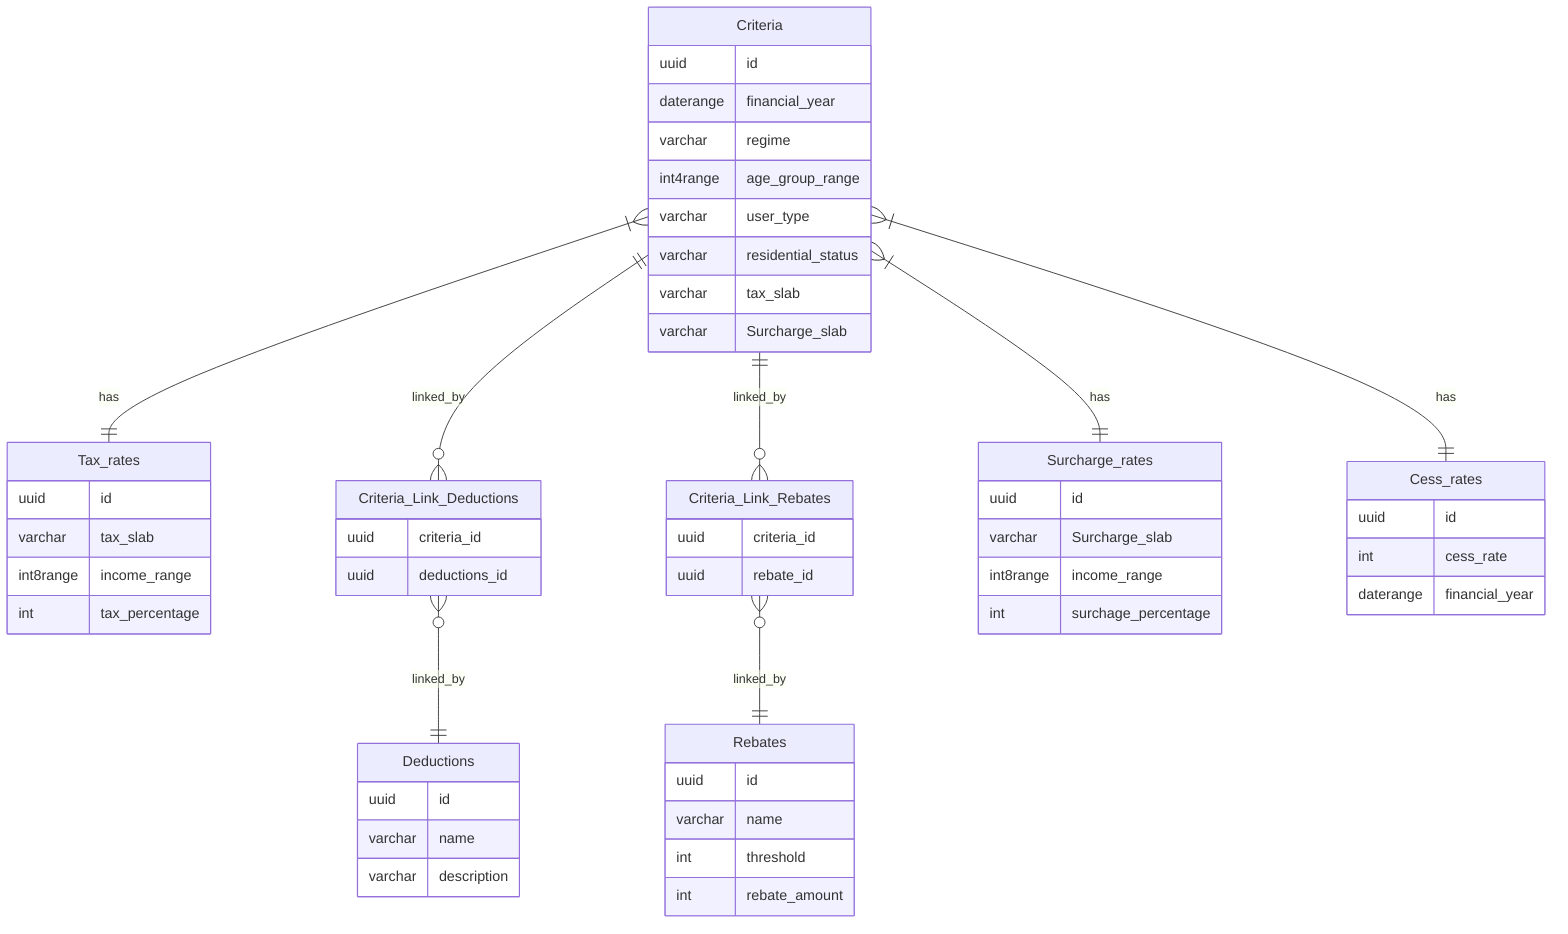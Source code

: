 erDiagram
    Criteria {
        uuid id
        daterange financial_year
        varchar regime
        int4range age_group_range
        varchar user_type
        varchar residential_status
        varchar tax_slab
        varchar Surcharge_slab
    }

    Criteria }|--|| Tax_rates: has

    Deductions {
        uuid id
        varchar name
        varchar description
    }

    Criteria_Link_Deductions {
        uuid criteria_id
        uuid deductions_id
    }

    Criteria ||--o{ Criteria_Link_Deductions: linked_by
    Criteria_Link_Deductions }o--|| Deductions: linked_by

    Tax_rates {
        uuid id
        varchar tax_slab
        int8range income_range
        int tax_percentage
    }

    Rebates {
        uuid id
        varchar name
        int threshold
        int rebate_amount
    }

    Criteria_Link_Rebates {
        uuid criteria_id
        uuid rebate_id
    }

    Criteria ||--o{ Criteria_Link_Rebates: linked_by
    Criteria_Link_Rebates }o--|| Rebates: linked_by

    Surcharge_rates {
        uuid id
        varchar Surcharge_slab
        int8range income_range
        int surchage_percentage
    }

    Criteria }|--|| Surcharge_rates: has

    Cess_rates {
        uuid id
        int cess_rate
        daterange financial_year
    }

    Criteria }|--|| Cess_rates: has
